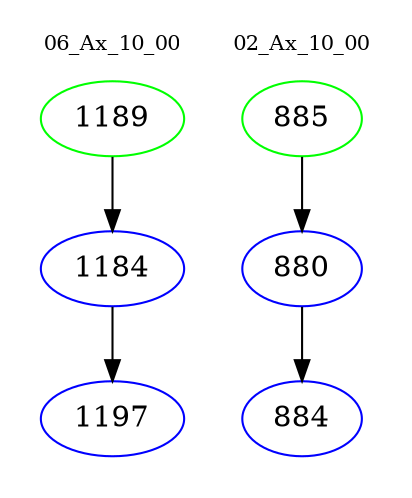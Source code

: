digraph{
subgraph cluster_0 {
color = white
label = "06_Ax_10_00";
fontsize=10;
T0_1189 [label="1189", color="green"]
T0_1189 -> T0_1184 [color="black"]
T0_1184 [label="1184", color="blue"]
T0_1184 -> T0_1197 [color="black"]
T0_1197 [label="1197", color="blue"]
}
subgraph cluster_1 {
color = white
label = "02_Ax_10_00";
fontsize=10;
T1_885 [label="885", color="green"]
T1_885 -> T1_880 [color="black"]
T1_880 [label="880", color="blue"]
T1_880 -> T1_884 [color="black"]
T1_884 [label="884", color="blue"]
}
}
